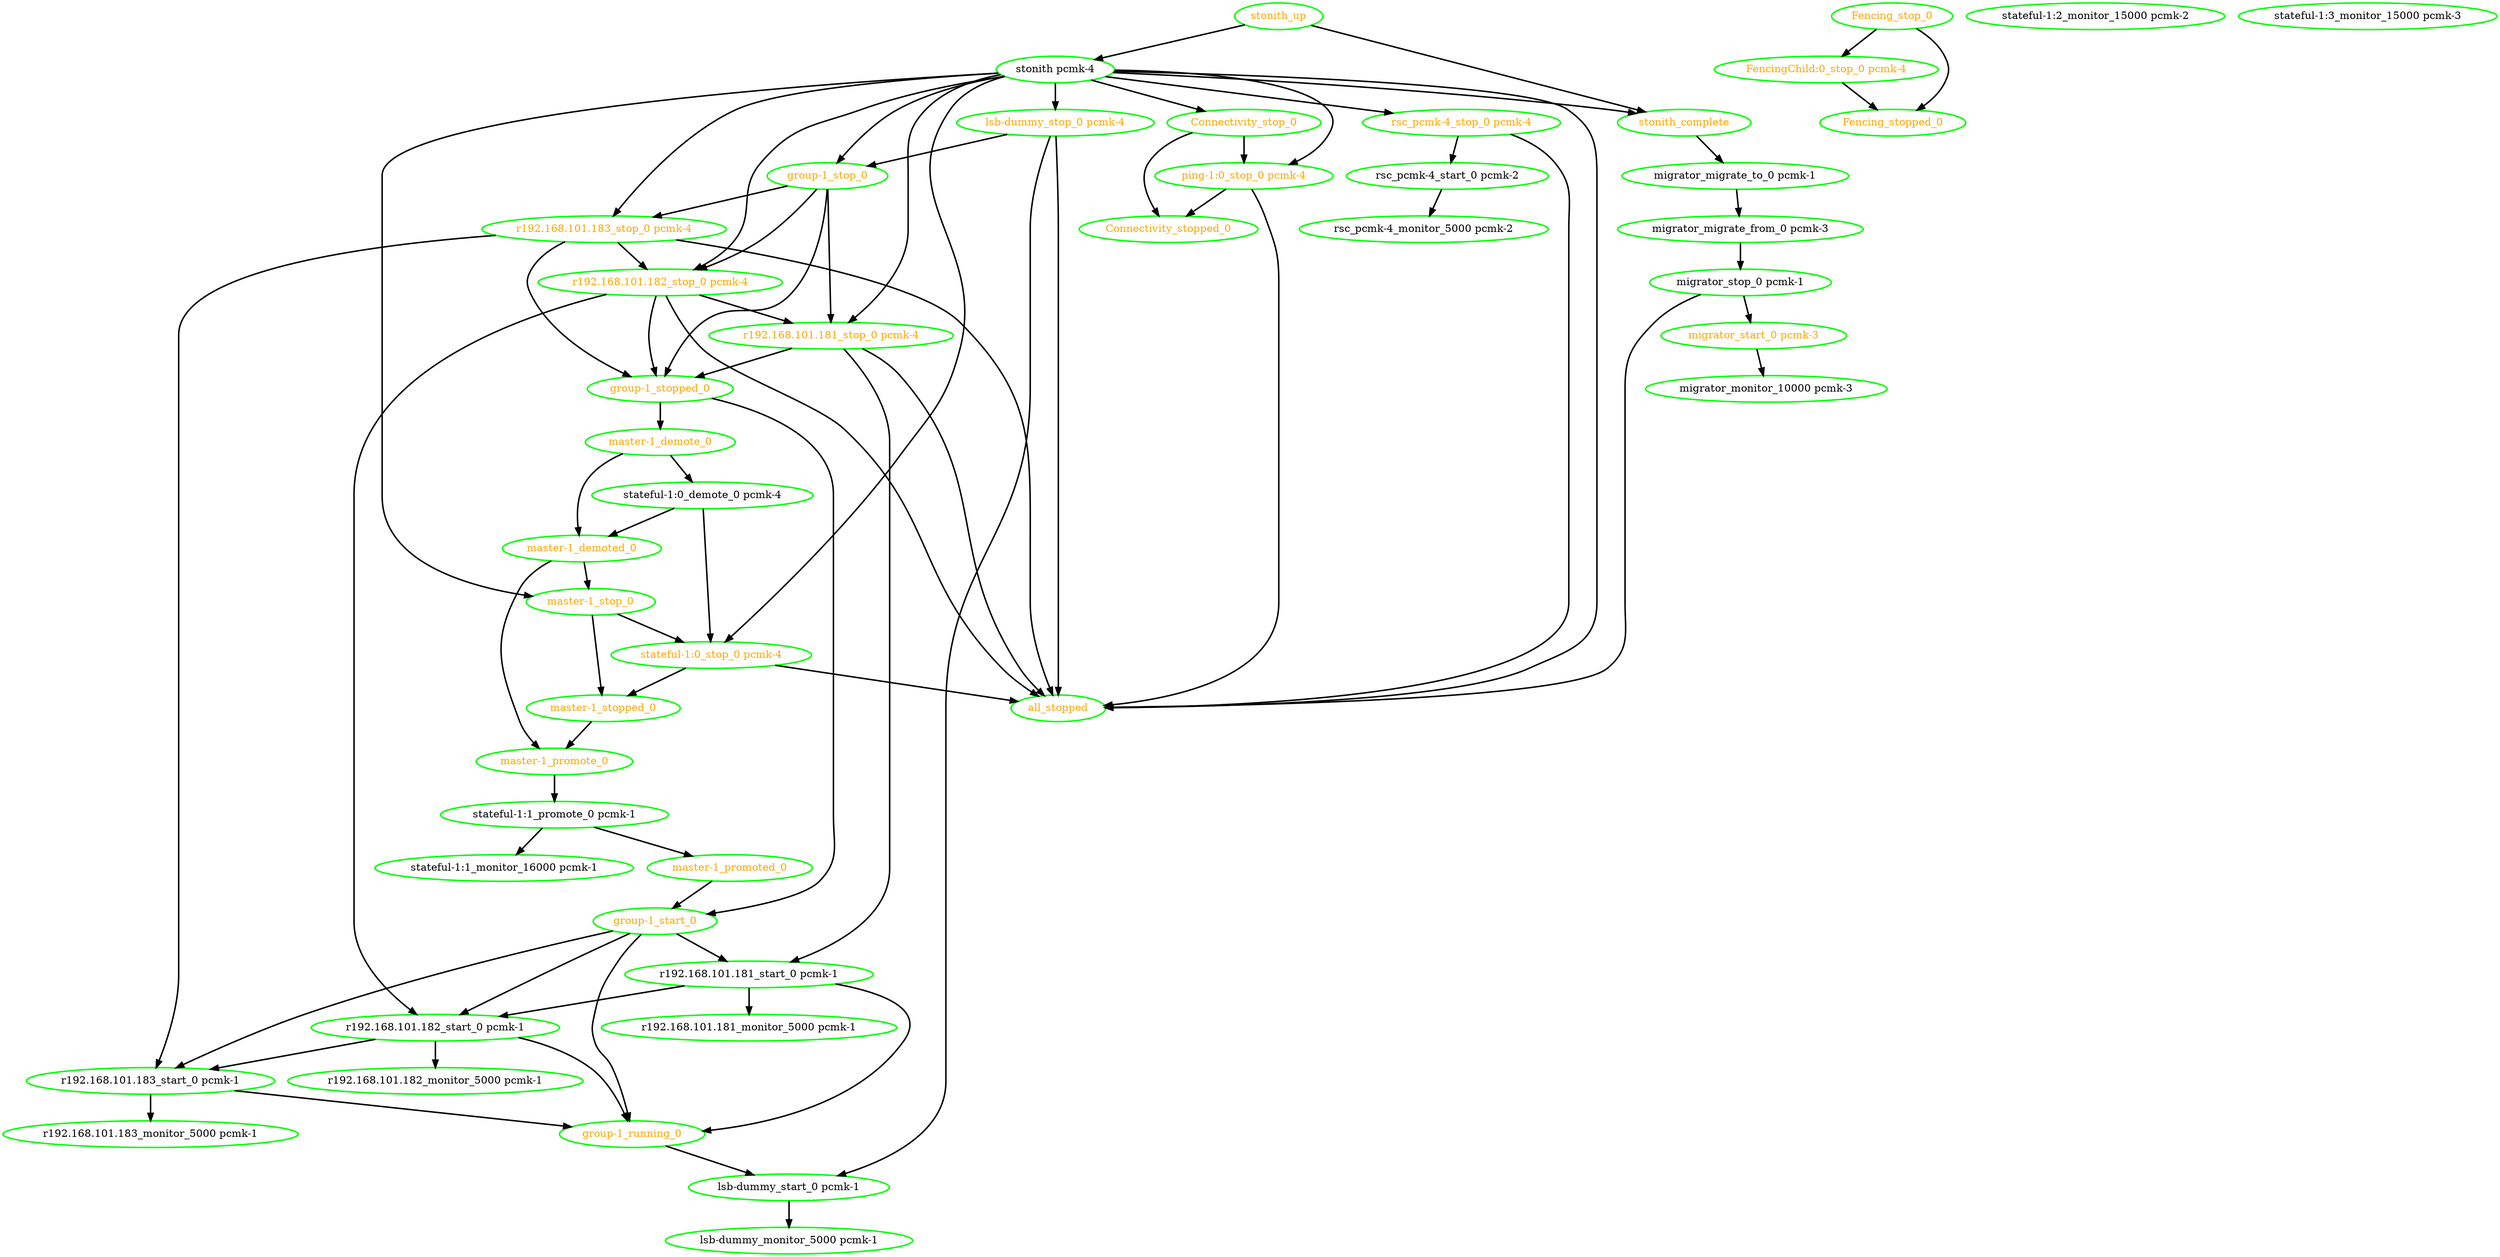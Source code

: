 digraph "g" {
"Connectivity_stop_0" -> "Connectivity_stopped_0" [ style = bold]
"Connectivity_stop_0" -> "ping-1:0_stop_0 pcmk-4" [ style = bold]
"Connectivity_stop_0" [ style=bold color="green" fontcolor="orange"  ]
"Connectivity_stopped_0" [ style=bold color="green" fontcolor="orange"  ]
"FencingChild:0_stop_0 pcmk-4" -> "Fencing_stopped_0" [ style = bold]
"FencingChild:0_stop_0 pcmk-4" [ style=bold color="green" fontcolor="orange"  ]
"Fencing_stop_0" -> "FencingChild:0_stop_0 pcmk-4" [ style = bold]
"Fencing_stop_0" -> "Fencing_stopped_0" [ style = bold]
"Fencing_stop_0" [ style=bold color="green" fontcolor="orange"  ]
"Fencing_stopped_0" [ style=bold color="green" fontcolor="orange"  ]
"all_stopped" [ style=bold color="green" fontcolor="orange"  ]
"group-1_running_0" -> "lsb-dummy_start_0 pcmk-1" [ style = bold]
"group-1_running_0" [ style=bold color="green" fontcolor="orange"  ]
"group-1_start_0" -> "group-1_running_0" [ style = bold]
"group-1_start_0" -> "r192.168.101.181_start_0 pcmk-1" [ style = bold]
"group-1_start_0" -> "r192.168.101.182_start_0 pcmk-1" [ style = bold]
"group-1_start_0" -> "r192.168.101.183_start_0 pcmk-1" [ style = bold]
"group-1_start_0" [ style=bold color="green" fontcolor="orange"  ]
"group-1_stop_0" -> "group-1_stopped_0" [ style = bold]
"group-1_stop_0" -> "r192.168.101.181_stop_0 pcmk-4" [ style = bold]
"group-1_stop_0" -> "r192.168.101.182_stop_0 pcmk-4" [ style = bold]
"group-1_stop_0" -> "r192.168.101.183_stop_0 pcmk-4" [ style = bold]
"group-1_stop_0" [ style=bold color="green" fontcolor="orange"  ]
"group-1_stopped_0" -> "group-1_start_0" [ style = bold]
"group-1_stopped_0" -> "master-1_demote_0" [ style = bold]
"group-1_stopped_0" [ style=bold color="green" fontcolor="orange"  ]
"lsb-dummy_monitor_5000 pcmk-1" [ style=bold color="green" fontcolor="black"  ]
"lsb-dummy_start_0 pcmk-1" -> "lsb-dummy_monitor_5000 pcmk-1" [ style = bold]
"lsb-dummy_start_0 pcmk-1" [ style=bold color="green" fontcolor="black"  ]
"lsb-dummy_stop_0 pcmk-4" -> "all_stopped" [ style = bold]
"lsb-dummy_stop_0 pcmk-4" -> "group-1_stop_0" [ style = bold]
"lsb-dummy_stop_0 pcmk-4" -> "lsb-dummy_start_0 pcmk-1" [ style = bold]
"lsb-dummy_stop_0 pcmk-4" [ style=bold color="green" fontcolor="orange"  ]
"master-1_demote_0" -> "master-1_demoted_0" [ style = bold]
"master-1_demote_0" -> "stateful-1:0_demote_0 pcmk-4" [ style = bold]
"master-1_demote_0" [ style=bold color="green" fontcolor="orange"  ]
"master-1_demoted_0" -> "master-1_promote_0" [ style = bold]
"master-1_demoted_0" -> "master-1_stop_0" [ style = bold]
"master-1_demoted_0" [ style=bold color="green" fontcolor="orange"  ]
"master-1_promote_0" -> "stateful-1:1_promote_0 pcmk-1" [ style = bold]
"master-1_promote_0" [ style=bold color="green" fontcolor="orange"  ]
"master-1_promoted_0" -> "group-1_start_0" [ style = bold]
"master-1_promoted_0" [ style=bold color="green" fontcolor="orange"  ]
"master-1_stop_0" -> "master-1_stopped_0" [ style = bold]
"master-1_stop_0" -> "stateful-1:0_stop_0 pcmk-4" [ style = bold]
"master-1_stop_0" [ style=bold color="green" fontcolor="orange"  ]
"master-1_stopped_0" -> "master-1_promote_0" [ style = bold]
"master-1_stopped_0" [ style=bold color="green" fontcolor="orange"  ]
"migrator_migrate_from_0 pcmk-3" -> "migrator_stop_0 pcmk-1" [ style = bold]
"migrator_migrate_from_0 pcmk-3" [ style=bold color="green" fontcolor="black"  ]
"migrator_migrate_to_0 pcmk-1" -> "migrator_migrate_from_0 pcmk-3" [ style = bold]
"migrator_migrate_to_0 pcmk-1" [ style=bold color="green" fontcolor="black"  ]
"migrator_monitor_10000 pcmk-3" [ style=bold color="green" fontcolor="black"  ]
"migrator_start_0 pcmk-3" -> "migrator_monitor_10000 pcmk-3" [ style = bold]
"migrator_start_0 pcmk-3" [ style=bold color="green" fontcolor="orange"  ]
"migrator_stop_0 pcmk-1" -> "all_stopped" [ style = bold]
"migrator_stop_0 pcmk-1" -> "migrator_start_0 pcmk-3" [ style = bold]
"migrator_stop_0 pcmk-1" [ style=bold color="green" fontcolor="black"  ]
"ping-1:0_stop_0 pcmk-4" -> "Connectivity_stopped_0" [ style = bold]
"ping-1:0_stop_0 pcmk-4" -> "all_stopped" [ style = bold]
"ping-1:0_stop_0 pcmk-4" [ style=bold color="green" fontcolor="orange"  ]
"r192.168.101.181_monitor_5000 pcmk-1" [ style=bold color="green" fontcolor="black"  ]
"r192.168.101.181_start_0 pcmk-1" -> "group-1_running_0" [ style = bold]
"r192.168.101.181_start_0 pcmk-1" -> "r192.168.101.181_monitor_5000 pcmk-1" [ style = bold]
"r192.168.101.181_start_0 pcmk-1" -> "r192.168.101.182_start_0 pcmk-1" [ style = bold]
"r192.168.101.181_start_0 pcmk-1" [ style=bold color="green" fontcolor="black"  ]
"r192.168.101.181_stop_0 pcmk-4" -> "all_stopped" [ style = bold]
"r192.168.101.181_stop_0 pcmk-4" -> "group-1_stopped_0" [ style = bold]
"r192.168.101.181_stop_0 pcmk-4" -> "r192.168.101.181_start_0 pcmk-1" [ style = bold]
"r192.168.101.181_stop_0 pcmk-4" [ style=bold color="green" fontcolor="orange"  ]
"r192.168.101.182_monitor_5000 pcmk-1" [ style=bold color="green" fontcolor="black"  ]
"r192.168.101.182_start_0 pcmk-1" -> "group-1_running_0" [ style = bold]
"r192.168.101.182_start_0 pcmk-1" -> "r192.168.101.182_monitor_5000 pcmk-1" [ style = bold]
"r192.168.101.182_start_0 pcmk-1" -> "r192.168.101.183_start_0 pcmk-1" [ style = bold]
"r192.168.101.182_start_0 pcmk-1" [ style=bold color="green" fontcolor="black"  ]
"r192.168.101.182_stop_0 pcmk-4" -> "all_stopped" [ style = bold]
"r192.168.101.182_stop_0 pcmk-4" -> "group-1_stopped_0" [ style = bold]
"r192.168.101.182_stop_0 pcmk-4" -> "r192.168.101.181_stop_0 pcmk-4" [ style = bold]
"r192.168.101.182_stop_0 pcmk-4" -> "r192.168.101.182_start_0 pcmk-1" [ style = bold]
"r192.168.101.182_stop_0 pcmk-4" [ style=bold color="green" fontcolor="orange"  ]
"r192.168.101.183_monitor_5000 pcmk-1" [ style=bold color="green" fontcolor="black"  ]
"r192.168.101.183_start_0 pcmk-1" -> "group-1_running_0" [ style = bold]
"r192.168.101.183_start_0 pcmk-1" -> "r192.168.101.183_monitor_5000 pcmk-1" [ style = bold]
"r192.168.101.183_start_0 pcmk-1" [ style=bold color="green" fontcolor="black"  ]
"r192.168.101.183_stop_0 pcmk-4" -> "all_stopped" [ style = bold]
"r192.168.101.183_stop_0 pcmk-4" -> "group-1_stopped_0" [ style = bold]
"r192.168.101.183_stop_0 pcmk-4" -> "r192.168.101.182_stop_0 pcmk-4" [ style = bold]
"r192.168.101.183_stop_0 pcmk-4" -> "r192.168.101.183_start_0 pcmk-1" [ style = bold]
"r192.168.101.183_stop_0 pcmk-4" [ style=bold color="green" fontcolor="orange"  ]
"rsc_pcmk-4_monitor_5000 pcmk-2" [ style=bold color="green" fontcolor="black"  ]
"rsc_pcmk-4_start_0 pcmk-2" -> "rsc_pcmk-4_monitor_5000 pcmk-2" [ style = bold]
"rsc_pcmk-4_start_0 pcmk-2" [ style=bold color="green" fontcolor="black"  ]
"rsc_pcmk-4_stop_0 pcmk-4" -> "all_stopped" [ style = bold]
"rsc_pcmk-4_stop_0 pcmk-4" -> "rsc_pcmk-4_start_0 pcmk-2" [ style = bold]
"rsc_pcmk-4_stop_0 pcmk-4" [ style=bold color="green" fontcolor="orange"  ]
"stateful-1:0_demote_0 pcmk-4" -> "master-1_demoted_0" [ style = bold]
"stateful-1:0_demote_0 pcmk-4" -> "stateful-1:0_stop_0 pcmk-4" [ style = bold]
"stateful-1:0_demote_0 pcmk-4" [ style=bold color="green" fontcolor="black"  ]
"stateful-1:0_stop_0 pcmk-4" -> "all_stopped" [ style = bold]
"stateful-1:0_stop_0 pcmk-4" -> "master-1_stopped_0" [ style = bold]
"stateful-1:0_stop_0 pcmk-4" [ style=bold color="green" fontcolor="orange"  ]
"stateful-1:1_monitor_16000 pcmk-1" [ style=bold color="green" fontcolor="black"  ]
"stateful-1:1_promote_0 pcmk-1" -> "master-1_promoted_0" [ style = bold]
"stateful-1:1_promote_0 pcmk-1" -> "stateful-1:1_monitor_16000 pcmk-1" [ style = bold]
"stateful-1:1_promote_0 pcmk-1" [ style=bold color="green" fontcolor="black"  ]
"stateful-1:2_monitor_15000 pcmk-2" [ style=bold color="green" fontcolor="black"  ]
"stateful-1:3_monitor_15000 pcmk-3" [ style=bold color="green" fontcolor="black"  ]
"stonith pcmk-4" -> "Connectivity_stop_0" [ style = bold]
"stonith pcmk-4" -> "all_stopped" [ style = bold]
"stonith pcmk-4" -> "group-1_stop_0" [ style = bold]
"stonith pcmk-4" -> "lsb-dummy_stop_0 pcmk-4" [ style = bold]
"stonith pcmk-4" -> "master-1_stop_0" [ style = bold]
"stonith pcmk-4" -> "ping-1:0_stop_0 pcmk-4" [ style = bold]
"stonith pcmk-4" -> "r192.168.101.181_stop_0 pcmk-4" [ style = bold]
"stonith pcmk-4" -> "r192.168.101.182_stop_0 pcmk-4" [ style = bold]
"stonith pcmk-4" -> "r192.168.101.183_stop_0 pcmk-4" [ style = bold]
"stonith pcmk-4" -> "rsc_pcmk-4_stop_0 pcmk-4" [ style = bold]
"stonith pcmk-4" -> "stateful-1:0_stop_0 pcmk-4" [ style = bold]
"stonith pcmk-4" -> "stonith_complete" [ style = bold]
"stonith pcmk-4" [ style=bold color="green" fontcolor="black"  ]
"stonith_complete" -> "migrator_migrate_to_0 pcmk-1" [ style = bold]
"stonith_complete" [ style=bold color="green" fontcolor="orange"  ]
"stonith_up" -> "stonith pcmk-4" [ style = bold]
"stonith_up" -> "stonith_complete" [ style = bold]
"stonith_up" [ style=bold color="green" fontcolor="orange"  ]
}
